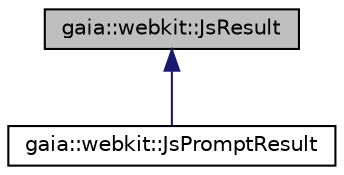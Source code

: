digraph G
{
  edge [fontname="Helvetica",fontsize="10",labelfontname="Helvetica",labelfontsize="10"];
  node [fontname="Helvetica",fontsize="10",shape=record];
  Node1 [label="gaia::webkit::JsResult",height=0.2,width=0.4,color="black", fillcolor="grey75", style="filled" fontcolor="black"];
  Node1 -> Node2 [dir=back,color="midnightblue",fontsize="10",style="solid",fontname="Helvetica"];
  Node2 [label="gaia::webkit::JsPromptResult",height=0.2,width=0.4,color="black", fillcolor="white", style="filled",URL="$d9/d03/classgaia_1_1webkit_1_1_js_prompt_result.html",tooltip="Public class for handling javascript prompt requests."];
}
